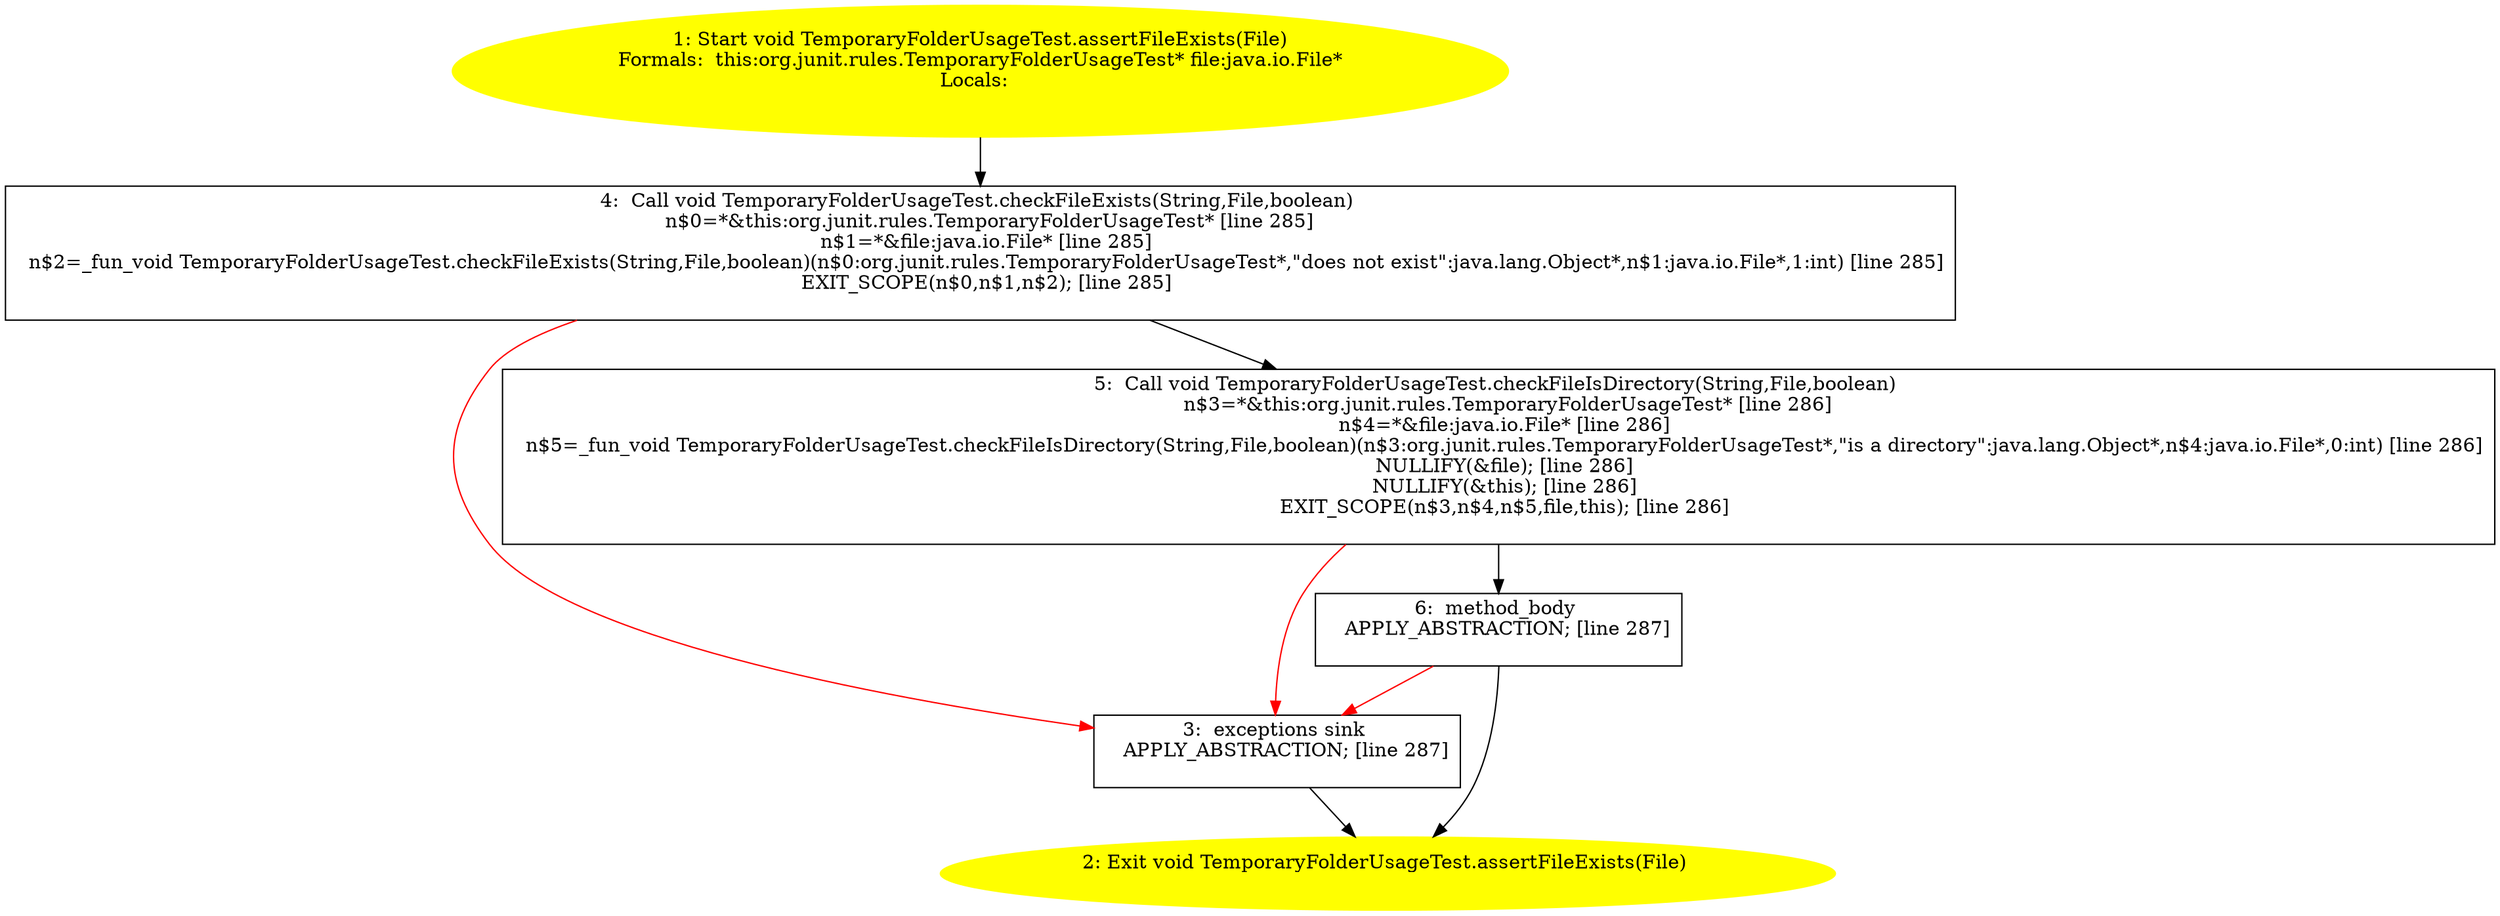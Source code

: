 /* @generated */
digraph cfg {
"org.junit.rules.TemporaryFolderUsageTest.assertFileExists(java.io.File):void.4227db0586e6cab350a51cddc46e6a44_1" [label="1: Start void TemporaryFolderUsageTest.assertFileExists(File)\nFormals:  this:org.junit.rules.TemporaryFolderUsageTest* file:java.io.File*\nLocals:  \n  " color=yellow style=filled]
	

	 "org.junit.rules.TemporaryFolderUsageTest.assertFileExists(java.io.File):void.4227db0586e6cab350a51cddc46e6a44_1" -> "org.junit.rules.TemporaryFolderUsageTest.assertFileExists(java.io.File):void.4227db0586e6cab350a51cddc46e6a44_4" ;
"org.junit.rules.TemporaryFolderUsageTest.assertFileExists(java.io.File):void.4227db0586e6cab350a51cddc46e6a44_2" [label="2: Exit void TemporaryFolderUsageTest.assertFileExists(File) \n  " color=yellow style=filled]
	

"org.junit.rules.TemporaryFolderUsageTest.assertFileExists(java.io.File):void.4227db0586e6cab350a51cddc46e6a44_3" [label="3:  exceptions sink \n   APPLY_ABSTRACTION; [line 287]\n " shape="box"]
	

	 "org.junit.rules.TemporaryFolderUsageTest.assertFileExists(java.io.File):void.4227db0586e6cab350a51cddc46e6a44_3" -> "org.junit.rules.TemporaryFolderUsageTest.assertFileExists(java.io.File):void.4227db0586e6cab350a51cddc46e6a44_2" ;
"org.junit.rules.TemporaryFolderUsageTest.assertFileExists(java.io.File):void.4227db0586e6cab350a51cddc46e6a44_4" [label="4:  Call void TemporaryFolderUsageTest.checkFileExists(String,File,boolean) \n   n$0=*&this:org.junit.rules.TemporaryFolderUsageTest* [line 285]\n  n$1=*&file:java.io.File* [line 285]\n  n$2=_fun_void TemporaryFolderUsageTest.checkFileExists(String,File,boolean)(n$0:org.junit.rules.TemporaryFolderUsageTest*,\"does not exist\":java.lang.Object*,n$1:java.io.File*,1:int) [line 285]\n  EXIT_SCOPE(n$0,n$1,n$2); [line 285]\n " shape="box"]
	

	 "org.junit.rules.TemporaryFolderUsageTest.assertFileExists(java.io.File):void.4227db0586e6cab350a51cddc46e6a44_4" -> "org.junit.rules.TemporaryFolderUsageTest.assertFileExists(java.io.File):void.4227db0586e6cab350a51cddc46e6a44_5" ;
	 "org.junit.rules.TemporaryFolderUsageTest.assertFileExists(java.io.File):void.4227db0586e6cab350a51cddc46e6a44_4" -> "org.junit.rules.TemporaryFolderUsageTest.assertFileExists(java.io.File):void.4227db0586e6cab350a51cddc46e6a44_3" [color="red" ];
"org.junit.rules.TemporaryFolderUsageTest.assertFileExists(java.io.File):void.4227db0586e6cab350a51cddc46e6a44_5" [label="5:  Call void TemporaryFolderUsageTest.checkFileIsDirectory(String,File,boolean) \n   n$3=*&this:org.junit.rules.TemporaryFolderUsageTest* [line 286]\n  n$4=*&file:java.io.File* [line 286]\n  n$5=_fun_void TemporaryFolderUsageTest.checkFileIsDirectory(String,File,boolean)(n$3:org.junit.rules.TemporaryFolderUsageTest*,\"is a directory\":java.lang.Object*,n$4:java.io.File*,0:int) [line 286]\n  NULLIFY(&file); [line 286]\n  NULLIFY(&this); [line 286]\n  EXIT_SCOPE(n$3,n$4,n$5,file,this); [line 286]\n " shape="box"]
	

	 "org.junit.rules.TemporaryFolderUsageTest.assertFileExists(java.io.File):void.4227db0586e6cab350a51cddc46e6a44_5" -> "org.junit.rules.TemporaryFolderUsageTest.assertFileExists(java.io.File):void.4227db0586e6cab350a51cddc46e6a44_6" ;
	 "org.junit.rules.TemporaryFolderUsageTest.assertFileExists(java.io.File):void.4227db0586e6cab350a51cddc46e6a44_5" -> "org.junit.rules.TemporaryFolderUsageTest.assertFileExists(java.io.File):void.4227db0586e6cab350a51cddc46e6a44_3" [color="red" ];
"org.junit.rules.TemporaryFolderUsageTest.assertFileExists(java.io.File):void.4227db0586e6cab350a51cddc46e6a44_6" [label="6:  method_body \n   APPLY_ABSTRACTION; [line 287]\n " shape="box"]
	

	 "org.junit.rules.TemporaryFolderUsageTest.assertFileExists(java.io.File):void.4227db0586e6cab350a51cddc46e6a44_6" -> "org.junit.rules.TemporaryFolderUsageTest.assertFileExists(java.io.File):void.4227db0586e6cab350a51cddc46e6a44_2" ;
	 "org.junit.rules.TemporaryFolderUsageTest.assertFileExists(java.io.File):void.4227db0586e6cab350a51cddc46e6a44_6" -> "org.junit.rules.TemporaryFolderUsageTest.assertFileExists(java.io.File):void.4227db0586e6cab350a51cddc46e6a44_3" [color="red" ];
}
